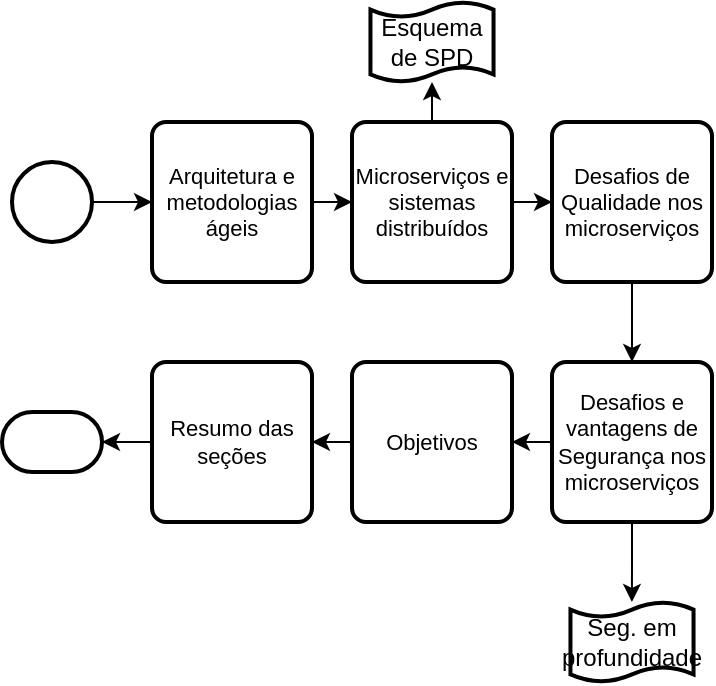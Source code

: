 <mxfile version="21.2.1" type="device">
  <diagram name="Page-1" id="o_8ZrXiDWsIdO757TCkm">
    <mxGraphModel dx="701" dy="1125" grid="1" gridSize="10" guides="1" tooltips="1" connect="1" arrows="1" fold="1" page="1" pageScale="1" pageWidth="413" pageHeight="291" math="0" shadow="0">
      <root>
        <mxCell id="0" />
        <mxCell id="1" parent="0" />
        <mxCell id="2QSRHLRlH9eubT-iJdQv-2" style="edgeStyle=orthogonalEdgeStyle;rounded=0;orthogonalLoop=1;jettySize=auto;html=1;" edge="1" parent="1" source="2QSRHLRlH9eubT-iJdQv-1" target="2QSRHLRlH9eubT-iJdQv-3">
          <mxGeometry relative="1" as="geometry">
            <mxPoint x="437" y="310" as="targetPoint" />
          </mxGeometry>
        </mxCell>
        <mxCell id="2QSRHLRlH9eubT-iJdQv-1" value="" style="strokeWidth=2;html=1;shape=mxgraph.flowchart.start_2;whiteSpace=wrap;" vertex="1" parent="1">
          <mxGeometry x="440" y="30" width="40" height="40" as="geometry" />
        </mxCell>
        <mxCell id="2QSRHLRlH9eubT-iJdQv-5" style="edgeStyle=orthogonalEdgeStyle;rounded=0;orthogonalLoop=1;jettySize=auto;html=1;" edge="1" parent="1" source="2QSRHLRlH9eubT-iJdQv-3" target="2QSRHLRlH9eubT-iJdQv-4">
          <mxGeometry relative="1" as="geometry" />
        </mxCell>
        <mxCell id="2QSRHLRlH9eubT-iJdQv-3" value="Arquitetura e metodologias ágeis" style="rounded=1;whiteSpace=wrap;html=1;absoluteArcSize=1;arcSize=14;strokeWidth=2;fontSize=11;" vertex="1" parent="1">
          <mxGeometry x="510" y="10" width="80" height="80" as="geometry" />
        </mxCell>
        <mxCell id="2QSRHLRlH9eubT-iJdQv-8" style="edgeStyle=orthogonalEdgeStyle;rounded=0;orthogonalLoop=1;jettySize=auto;html=1;" edge="1" parent="1" source="2QSRHLRlH9eubT-iJdQv-4" target="2QSRHLRlH9eubT-iJdQv-7">
          <mxGeometry relative="1" as="geometry" />
        </mxCell>
        <mxCell id="2QSRHLRlH9eubT-iJdQv-18" style="edgeStyle=orthogonalEdgeStyle;rounded=0;orthogonalLoop=1;jettySize=auto;html=1;" edge="1" parent="1" source="2QSRHLRlH9eubT-iJdQv-4" target="2QSRHLRlH9eubT-iJdQv-17">
          <mxGeometry relative="1" as="geometry" />
        </mxCell>
        <mxCell id="2QSRHLRlH9eubT-iJdQv-4" value="Microserviços e sistemas distribuídos" style="rounded=1;whiteSpace=wrap;html=1;absoluteArcSize=1;arcSize=14;strokeWidth=2;fontSize=11;" vertex="1" parent="1">
          <mxGeometry x="610" y="10" width="80" height="80" as="geometry" />
        </mxCell>
        <mxCell id="2QSRHLRlH9eubT-iJdQv-10" style="edgeStyle=orthogonalEdgeStyle;rounded=0;orthogonalLoop=1;jettySize=auto;html=1;" edge="1" parent="1" source="2QSRHLRlH9eubT-iJdQv-7" target="2QSRHLRlH9eubT-iJdQv-9">
          <mxGeometry relative="1" as="geometry" />
        </mxCell>
        <mxCell id="2QSRHLRlH9eubT-iJdQv-7" value="Desafios de Qualidade nos microserviços" style="rounded=1;whiteSpace=wrap;html=1;absoluteArcSize=1;arcSize=14;strokeWidth=2;fontSize=11;" vertex="1" parent="1">
          <mxGeometry x="710" y="10" width="80" height="80" as="geometry" />
        </mxCell>
        <mxCell id="2QSRHLRlH9eubT-iJdQv-12" style="edgeStyle=orthogonalEdgeStyle;rounded=0;orthogonalLoop=1;jettySize=auto;html=1;" edge="1" parent="1" source="2QSRHLRlH9eubT-iJdQv-9" target="2QSRHLRlH9eubT-iJdQv-11">
          <mxGeometry relative="1" as="geometry" />
        </mxCell>
        <mxCell id="2QSRHLRlH9eubT-iJdQv-20" style="edgeStyle=orthogonalEdgeStyle;rounded=0;orthogonalLoop=1;jettySize=auto;html=1;" edge="1" parent="1" source="2QSRHLRlH9eubT-iJdQv-9" target="2QSRHLRlH9eubT-iJdQv-19">
          <mxGeometry relative="1" as="geometry" />
        </mxCell>
        <mxCell id="2QSRHLRlH9eubT-iJdQv-9" value="Desafios e vantagens de Segurança nos microserviços" style="rounded=1;whiteSpace=wrap;html=1;absoluteArcSize=1;arcSize=14;strokeWidth=2;fontSize=11;" vertex="1" parent="1">
          <mxGeometry x="710" y="130" width="80" height="80" as="geometry" />
        </mxCell>
        <mxCell id="2QSRHLRlH9eubT-iJdQv-14" style="edgeStyle=orthogonalEdgeStyle;rounded=0;orthogonalLoop=1;jettySize=auto;html=1;" edge="1" parent="1" source="2QSRHLRlH9eubT-iJdQv-11" target="2QSRHLRlH9eubT-iJdQv-13">
          <mxGeometry relative="1" as="geometry" />
        </mxCell>
        <mxCell id="2QSRHLRlH9eubT-iJdQv-11" value="Objetivos" style="rounded=1;whiteSpace=wrap;html=1;absoluteArcSize=1;arcSize=14;strokeWidth=2;fontSize=11;" vertex="1" parent="1">
          <mxGeometry x="610" y="130" width="80" height="80" as="geometry" />
        </mxCell>
        <mxCell id="2QSRHLRlH9eubT-iJdQv-16" style="edgeStyle=orthogonalEdgeStyle;rounded=0;orthogonalLoop=1;jettySize=auto;html=1;" edge="1" parent="1" source="2QSRHLRlH9eubT-iJdQv-13" target="2QSRHLRlH9eubT-iJdQv-15">
          <mxGeometry relative="1" as="geometry" />
        </mxCell>
        <mxCell id="2QSRHLRlH9eubT-iJdQv-13" value="Resumo das seções" style="rounded=1;whiteSpace=wrap;html=1;absoluteArcSize=1;arcSize=14;strokeWidth=2;fontSize=11;" vertex="1" parent="1">
          <mxGeometry x="510" y="130" width="80" height="80" as="geometry" />
        </mxCell>
        <mxCell id="2QSRHLRlH9eubT-iJdQv-15" value="" style="strokeWidth=2;html=1;shape=mxgraph.flowchart.terminator;whiteSpace=wrap;" vertex="1" parent="1">
          <mxGeometry x="435" y="155" width="50" height="30" as="geometry" />
        </mxCell>
        <mxCell id="2QSRHLRlH9eubT-iJdQv-17" value="Esquema de SPD" style="shape=tape;whiteSpace=wrap;html=1;strokeWidth=2;size=0.19" vertex="1" parent="1">
          <mxGeometry x="619.23" y="-50" width="61.54" height="40" as="geometry" />
        </mxCell>
        <mxCell id="2QSRHLRlH9eubT-iJdQv-19" value="Seg. em profundidade" style="shape=tape;whiteSpace=wrap;html=1;strokeWidth=2;size=0.19" vertex="1" parent="1">
          <mxGeometry x="719.23" y="250" width="61.54" height="40" as="geometry" />
        </mxCell>
      </root>
    </mxGraphModel>
  </diagram>
</mxfile>
